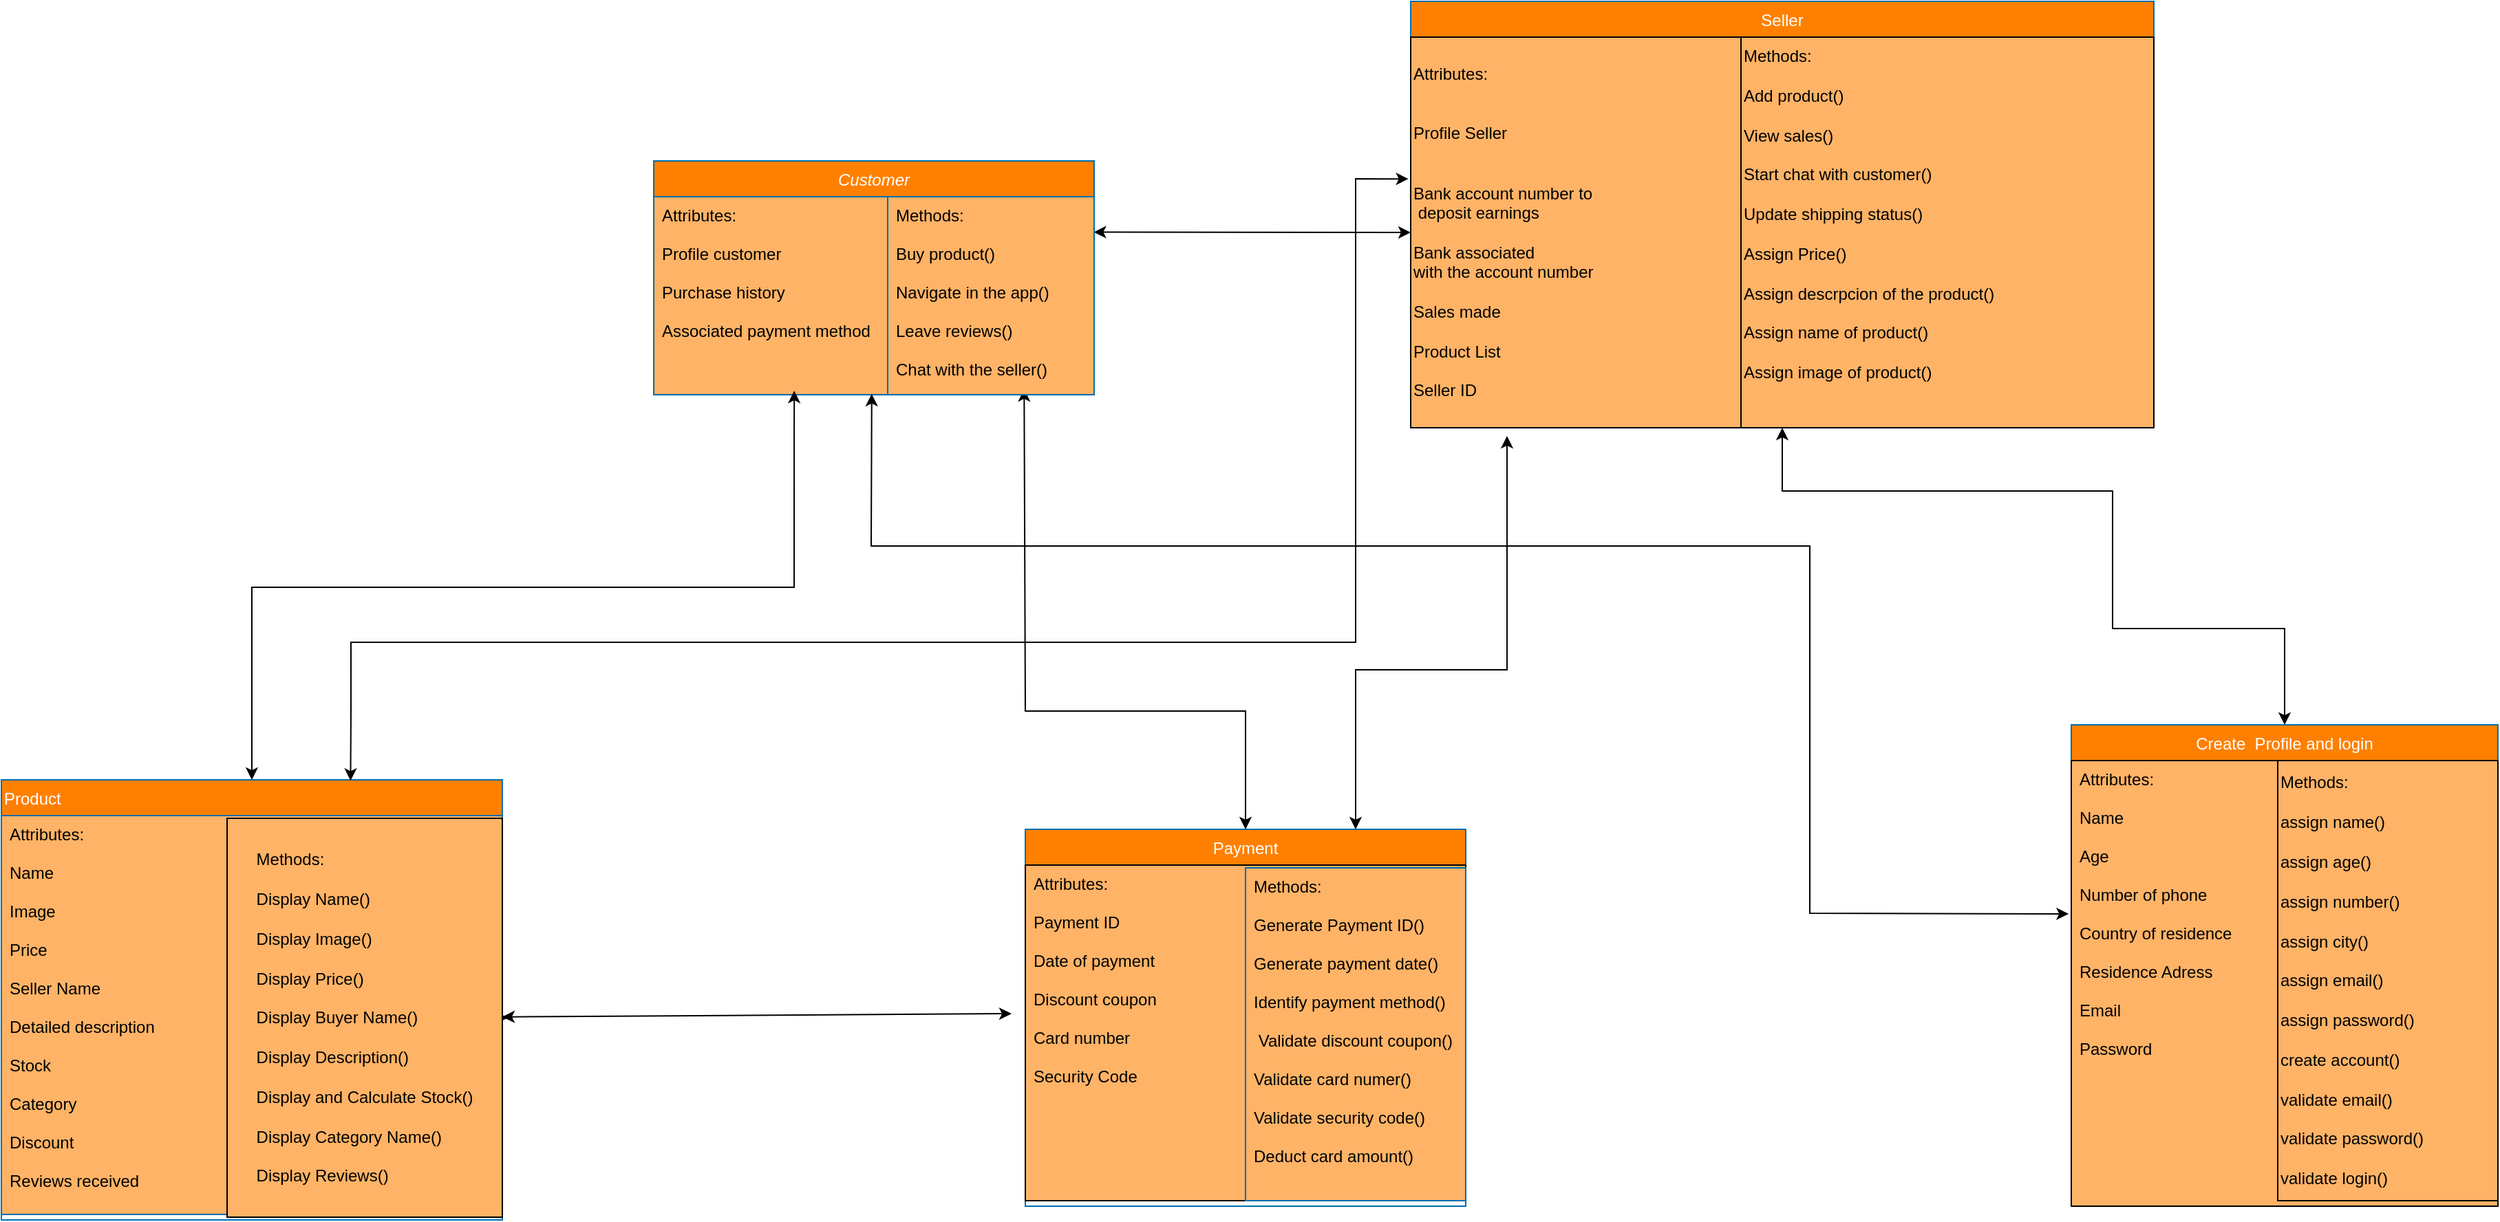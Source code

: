 <mxfile version="27.0.5">
  <diagram id="C5RBs43oDa-KdzZeNtuy" name="Page-1">
    <mxGraphModel dx="3125" dy="2511" grid="1" gridSize="10" guides="1" tooltips="1" connect="1" arrows="1" fold="1" page="1" pageScale="1" pageWidth="827" pageHeight="1169" background="light-dark(#FFFFFF,#FFFFFF)" math="0" shadow="0">
      <root>
        <mxCell id="WIyWlLk6GJQsqaUBKTNV-0" />
        <mxCell id="WIyWlLk6GJQsqaUBKTNV-1" parent="WIyWlLk6GJQsqaUBKTNV-0" />
        <mxCell id="zkfFHV4jXpPFQw0GAbJ--0" value="Customer" style="swimlane;fontStyle=2;align=center;verticalAlign=top;childLayout=stackLayout;horizontal=1;startSize=26;horizontalStack=0;resizeParent=1;resizeLast=0;collapsible=1;marginBottom=0;rounded=0;shadow=0;strokeWidth=1;fillColor=light-dark(#FF8000,#FF8000);strokeColor=light-dark(#006EAF,#000000);fontColor=#ffffff;" parent="WIyWlLk6GJQsqaUBKTNV-1" vertex="1">
          <mxGeometry x="-30" y="-240" width="320" height="170" as="geometry">
            <mxRectangle x="230" y="140" width="160" height="26" as="alternateBounds" />
          </mxGeometry>
        </mxCell>
        <mxCell id="zkfFHV4jXpPFQw0GAbJ--1" value="Attributes:&#xa;&#xa;Profile customer&#xa;&#xa;Purchase history&#xa;&#xa;Associated payment method&#xa;&#xa;&#xa;&#xa;&#xa;" style="text;align=left;verticalAlign=top;spacingLeft=4;spacingRight=4;overflow=hidden;rotatable=0;points=[[0,0.5],[1,0.5]];portConstraint=eastwest;fillColor=light-dark(#FFB366,#FFB366);strokeColor=light-dark(#006EAF,#000000);" parent="zkfFHV4jXpPFQw0GAbJ--0" vertex="1">
          <mxGeometry y="26" width="320" height="144" as="geometry" />
        </mxCell>
        <mxCell id="zkfFHV4jXpPFQw0GAbJ--6" value="Product" style="swimlane;fontStyle=0;align=left;verticalAlign=top;childLayout=stackLayout;horizontal=1;startSize=26;horizontalStack=0;resizeParent=1;resizeLast=0;collapsible=1;marginBottom=0;rounded=0;shadow=0;strokeWidth=1;fillColor=light-dark(#FF8000,#FF8000);fontColor=#ffffff;strokeColor=light-dark(#006EAF,#000000);" parent="WIyWlLk6GJQsqaUBKTNV-1" vertex="1">
          <mxGeometry x="-504" y="210" width="364" height="320" as="geometry">
            <mxRectangle x="130" y="380" width="160" height="26" as="alternateBounds" />
          </mxGeometry>
        </mxCell>
        <mxCell id="zkfFHV4jXpPFQw0GAbJ--7" value="Attributes:&#xa;&#xa;Name&#xa;&#xa;Image&#xa;&#xa;Price&#xa;&#xa;Seller Name&#xa;&#xa;Detailed description&#xa;&#xa;Stock &#xa;&#xa;Category&#xa;&#xa;Discount&#xa;&#xa;Reviews received&#xa;&#xa;&#xa;&#xa;&#xa;" style="text;align=left;verticalAlign=top;spacingLeft=4;spacingRight=4;overflow=hidden;rotatable=0;points=[[0,0.5],[1,0.5]];portConstraint=eastwest;fillColor=light-dark(#FFB366,#FFB366);strokeColor=light-dark(#006EAF,#000000);" parent="zkfFHV4jXpPFQw0GAbJ--6" vertex="1">
          <mxGeometry y="26" width="364" height="290" as="geometry" />
        </mxCell>
        <mxCell id="zkfFHV4jXpPFQw0GAbJ--13" value="Payment" style="swimlane;fontStyle=0;align=center;verticalAlign=top;childLayout=stackLayout;horizontal=1;startSize=26;horizontalStack=0;resizeParent=1;resizeLast=0;collapsible=1;marginBottom=0;rounded=0;shadow=0;strokeWidth=1;fillColor=light-dark(#FF8000,#FF8000);fontColor=#ffffff;strokeColor=light-dark(#006EAF,#000000);" parent="WIyWlLk6GJQsqaUBKTNV-1" vertex="1">
          <mxGeometry x="240" y="246" width="320" height="274" as="geometry">
            <mxRectangle x="340" y="380" width="170" height="26" as="alternateBounds" />
          </mxGeometry>
        </mxCell>
        <mxCell id="zkfFHV4jXpPFQw0GAbJ--14" value="Attributes:&#xa;&#xa;Payment ID &#xa;&#xa;Date of payment&#xa;&#xa;Discount coupon&#xa;&#xa;Card number&#xa;&#xa;Security Code" style="text;align=left;verticalAlign=top;spacingLeft=4;spacingRight=4;overflow=hidden;rotatable=0;points=[[0,0.5],[1,0.5]];portConstraint=eastwest;fillColor=light-dark(#FFB366,#FFB366);strokeColor=light-dark(#000000,#000000);" parent="zkfFHV4jXpPFQw0GAbJ--13" vertex="1">
          <mxGeometry y="26" width="320" height="244" as="geometry" />
        </mxCell>
        <mxCell id="zkfFHV4jXpPFQw0GAbJ--17" value="Seller" style="swimlane;fontStyle=0;align=center;verticalAlign=top;childLayout=stackLayout;horizontal=1;startSize=26;horizontalStack=0;resizeParent=1;resizeLast=0;collapsible=1;marginBottom=0;rounded=0;shadow=0;strokeWidth=1;fillColor=light-dark(#FF8000,#FF8000);strokeColor=light-dark(#006EAF,#000000);fontColor=#ffffff;" parent="WIyWlLk6GJQsqaUBKTNV-1" vertex="1">
          <mxGeometry x="520" y="-356" width="540" height="310" as="geometry">
            <mxRectangle x="550" y="140" width="160" height="26" as="alternateBounds" />
          </mxGeometry>
        </mxCell>
        <mxCell id="hMOmFAutKiFjXkRdDynN-48" value="" style="endArrow=classic;startArrow=classic;html=1;rounded=0;entryX=0.319;entryY=0.98;entryDx=0;entryDy=0;strokeColor=light-dark(#000000,#000000);exitX=0.5;exitY=0;exitDx=0;exitDy=0;entryPerimeter=0;fontColor=light-dark(#000000,#000000);" parent="WIyWlLk6GJQsqaUBKTNV-1" source="zkfFHV4jXpPFQw0GAbJ--6" target="zkfFHV4jXpPFQw0GAbJ--1" edge="1">
          <mxGeometry width="50" height="50" relative="1" as="geometry">
            <mxPoint x="160" y="310" as="sourcePoint" />
            <mxPoint x="140" y="320" as="targetPoint" />
            <Array as="points">
              <mxPoint x="-322" y="70" />
              <mxPoint x="72" y="70" />
            </Array>
          </mxGeometry>
        </mxCell>
        <mxCell id="hMOmFAutKiFjXkRdDynN-49" value="" style="endArrow=classic;startArrow=classic;html=1;rounded=0;exitX=0.998;exitY=0.179;exitDx=0;exitDy=0;exitPerimeter=0;strokeColor=light-dark(#000000,#000000);entryX=0;entryY=0.5;entryDx=0;entryDy=0;" parent="WIyWlLk6GJQsqaUBKTNV-1" source="zkfFHV4jXpPFQw0GAbJ--5" target="gZKawcKhAUTIa8w26TKA-3" edge="1">
          <mxGeometry width="50" height="50" relative="1" as="geometry">
            <mxPoint x="340" y="180" as="sourcePoint" />
            <mxPoint x="590" y="-89" as="targetPoint" />
            <Array as="points" />
          </mxGeometry>
        </mxCell>
        <mxCell id="hMOmFAutKiFjXkRdDynN-50" value="" style="endArrow=classic;startArrow=classic;html=1;rounded=0;entryX=-0.006;entryY=0.344;entryDx=0;entryDy=0;entryPerimeter=0;strokeColor=light-dark(#000000,#000000);exitX=0.495;exitY=0.996;exitDx=0;exitDy=0;exitPerimeter=0;fontColor=light-dark(#000000,#000000);curved=0;" parent="WIyWlLk6GJQsqaUBKTNV-1" source="zkfFHV4jXpPFQw0GAbJ--1" target="hMOmFAutKiFjXkRdDynN-60" edge="1">
          <mxGeometry width="50" height="50" relative="1" as="geometry">
            <mxPoint x="110" y="40" as="sourcePoint" />
            <mxPoint x="550" y="365" as="targetPoint" />
            <Array as="points">
              <mxPoint x="128" y="40" />
              <mxPoint x="810" y="40" />
              <mxPoint x="810" y="307" />
            </Array>
          </mxGeometry>
        </mxCell>
        <mxCell id="hMOmFAutKiFjXkRdDynN-51" value="" style="endArrow=classic;startArrow=classic;html=1;rounded=0;exitX=0.5;exitY=0;exitDx=0;exitDy=0;entryX=0.661;entryY=0.972;entryDx=0;entryDy=0;entryPerimeter=0;strokeColor=light-dark(#000000,#000000);" parent="WIyWlLk6GJQsqaUBKTNV-1" source="zkfFHV4jXpPFQw0GAbJ--13" target="zkfFHV4jXpPFQw0GAbJ--5" edge="1">
          <mxGeometry width="50" height="50" relative="1" as="geometry">
            <mxPoint x="230" y="280" as="sourcePoint" />
            <mxPoint x="190" y="230" as="targetPoint" />
            <Array as="points">
              <mxPoint x="400" y="160" />
              <mxPoint x="240" y="160" />
            </Array>
          </mxGeometry>
        </mxCell>
        <mxCell id="hMOmFAutKiFjXkRdDynN-56" value="" style="endArrow=classic;startArrow=classic;html=1;rounded=0;entryX=-0.007;entryY=0.363;entryDx=0;entryDy=0;entryPerimeter=0;strokeColor=light-dark(#000000,#000000);exitX=0.697;exitY=0.002;exitDx=0;exitDy=0;exitPerimeter=0;" parent="WIyWlLk6GJQsqaUBKTNV-1" source="zkfFHV4jXpPFQw0GAbJ--6" target="gZKawcKhAUTIa8w26TKA-3" edge="1">
          <mxGeometry width="50" height="50" relative="1" as="geometry">
            <mxPoint x="210" y="310" as="sourcePoint" />
            <mxPoint x="580" y="-30" as="targetPoint" />
            <Array as="points">
              <mxPoint x="-250" y="160" />
              <mxPoint x="-250" y="110" />
              <mxPoint y="110" />
              <mxPoint x="250" y="110" />
              <mxPoint x="480" y="110" />
              <mxPoint x="480" y="-188" />
              <mxPoint x="480" y="-227" />
            </Array>
          </mxGeometry>
        </mxCell>
        <mxCell id="hMOmFAutKiFjXkRdDynN-57" value="" style="endArrow=classic;startArrow=classic;html=1;rounded=0;strokeColor=light-dark(#000000,#000000);" parent="WIyWlLk6GJQsqaUBKTNV-1" edge="1" source="oq8trVzhFs2xCaBBPb9A-0">
          <mxGeometry width="50" height="50" relative="1" as="geometry">
            <mxPoint x="-136" y="383" as="sourcePoint" />
            <mxPoint x="230" y="380" as="targetPoint" />
          </mxGeometry>
        </mxCell>
        <mxCell id="hMOmFAutKiFjXkRdDynN-59" value="Create  Profile and login" style="swimlane;fontStyle=0;align=center;verticalAlign=top;childLayout=stackLayout;horizontal=1;startSize=26;horizontalStack=0;resizeParent=1;resizeLast=0;collapsible=1;marginBottom=0;rounded=0;shadow=0;strokeWidth=1;fillColor=light-dark(#FF8000,#FF8000);fontColor=#ffffff;strokeColor=light-dark(#006EAF,#000000);" parent="WIyWlLk6GJQsqaUBKTNV-1" vertex="1">
          <mxGeometry x="1000" y="170" width="310" height="350" as="geometry">
            <mxRectangle x="340" y="380" width="170" height="26" as="alternateBounds" />
          </mxGeometry>
        </mxCell>
        <mxCell id="hMOmFAutKiFjXkRdDynN-60" value="Attributes:&#xa;&#xa;Name&#xa;&#xa;Age&#xa;&#xa;Number of phone&#xa;&#xa;Country of residence&#xa;&#xa;Residence Adress&#xa;&#xa;Email&#xa;&#xa;Password&#xa;" style="text;align=left;verticalAlign=top;spacingLeft=4;spacingRight=4;overflow=hidden;rotatable=0;points=[[0,0.5],[1,0.5]];portConstraint=eastwest;fillColor=light-dark(#FFB366,#FFB366);strokeColor=light-dark(#000000,#000000);" parent="hMOmFAutKiFjXkRdDynN-59" vertex="1">
          <mxGeometry y="26" width="310" height="324" as="geometry" />
        </mxCell>
        <mxCell id="LvjqZHDxVW7alVzlWKOc-0" value="" style="endArrow=classic;startArrow=classic;html=1;rounded=0;entryX=0.5;entryY=1;entryDx=0;entryDy=0;exitX=0.5;exitY=0;exitDx=0;exitDy=0;strokeColor=light-dark(#000000,#000000);" parent="WIyWlLk6GJQsqaUBKTNV-1" source="hMOmFAutKiFjXkRdDynN-59" target="zkfFHV4jXpPFQw0GAbJ--17" edge="1">
          <mxGeometry width="50" height="50" relative="1" as="geometry">
            <mxPoint x="640" y="440" as="sourcePoint" />
            <mxPoint x="690" y="390" as="targetPoint" />
            <Array as="points">
              <mxPoint x="1155" y="100" />
              <mxPoint x="1030" y="100" />
              <mxPoint x="1030" />
              <mxPoint x="890" />
              <mxPoint x="790" />
            </Array>
          </mxGeometry>
        </mxCell>
        <mxCell id="ri72hVkq9TnGS-etohJp-11" style="edgeStyle=orthogonalEdgeStyle;rounded=0;orthogonalLoop=1;jettySize=auto;html=1;exitX=0.5;exitY=1;exitDx=0;exitDy=0;" parent="WIyWlLk6GJQsqaUBKTNV-1" edge="1">
          <mxGeometry relative="1" as="geometry">
            <mxPoint x="360" y="900" as="targetPoint" />
          </mxGeometry>
        </mxCell>
        <mxCell id="hMOmFAutKiFjXkRdDynN-70" value="&lt;div&gt;Methods:&lt;/div&gt;&lt;div&gt;&lt;br&gt;&lt;/div&gt;Add product()&amp;nbsp;&lt;div&gt;&lt;br&gt;View sales()&lt;/div&gt;&lt;div&gt;&lt;br&gt;Start chat with customer()&lt;/div&gt;&lt;div&gt;&lt;br&gt;&lt;/div&gt;&lt;div&gt;&lt;span style=&quot;background-color: transparent; color: light-dark(rgb(0, 0, 0), rgb(255, 255, 255));&quot;&gt;Update shipping status()&lt;/span&gt;&lt;/div&gt;&lt;div&gt;&lt;span style=&quot;background-color: transparent; color: light-dark(rgb(0, 0, 0), rgb(255, 255, 255));&quot;&gt;&lt;br&gt;&lt;/span&gt;&lt;/div&gt;&lt;div&gt;&lt;span style=&quot;background-color: transparent; color: light-dark(rgb(0, 0, 0), rgb(255, 255, 255));&quot;&gt;Assign Price()&amp;nbsp;&lt;/span&gt;&lt;/div&gt;&lt;div&gt;&lt;br&gt;&lt;/div&gt;&lt;div&gt;Assign descrpcion of the product()&lt;/div&gt;&lt;div&gt;&lt;br&gt;&lt;/div&gt;&lt;div&gt;Assign name of product()&lt;/div&gt;&lt;div&gt;&lt;br&gt;&lt;/div&gt;&lt;div&gt;Assign image of product()&lt;/div&gt;&lt;div&gt;&lt;span style=&quot;background-color: transparent; color: light-dark(rgb(0, 0, 0), rgb(255, 255, 255));&quot;&gt;&lt;br&gt;&lt;/span&gt;&lt;/div&gt;" style="text;whiteSpace=wrap;html=1;fillColor=light-dark(#FFB366,#FFB366);strokeColor=light-dark(#000000,#000000);" parent="WIyWlLk6GJQsqaUBKTNV-1" vertex="1">
          <mxGeometry x="760" y="-330" width="300" height="284" as="geometry" />
        </mxCell>
        <mxCell id="hMOmFAutKiFjXkRdDynN-62" value="Methods:&lt;div&gt;&lt;br&gt;&lt;/div&gt;&lt;div&gt;&lt;div&gt;assign name()&lt;/div&gt;&lt;div&gt;&lt;br&gt;&lt;/div&gt;&lt;div&gt;assign age()&lt;/div&gt;&lt;div&gt;&lt;br&gt;&lt;/div&gt;&lt;div&gt;assign number()&lt;/div&gt;&lt;div&gt;&lt;br&gt;&lt;/div&gt;&lt;div&gt;assign city()&lt;/div&gt;&lt;div&gt;&lt;br&gt;&lt;/div&gt;&lt;div&gt;assign email()&lt;/div&gt;&lt;div&gt;&lt;br&gt;&lt;/div&gt;&lt;div&gt;assign password()&lt;/div&gt;&lt;div&gt;&lt;br&gt;&lt;/div&gt;&lt;div&gt;create account()&lt;/div&gt;&lt;div&gt;&lt;br&gt;&lt;/div&gt;&lt;div&gt;validate email()&lt;/div&gt;&lt;div&gt;&lt;br&gt;&lt;/div&gt;&lt;div&gt;validate password()&lt;/div&gt;&lt;div&gt;&lt;br&gt;&lt;/div&gt;&lt;div&gt;validate login()&lt;/div&gt;&lt;/div&gt;" style="text;html=1;align=left;verticalAlign=middle;resizable=0;points=[];autosize=1;strokeColor=light-dark(#000000,#000000);fillColor=light-dark(#FFB366,#FFB366);fillStyle=solid;" parent="WIyWlLk6GJQsqaUBKTNV-1" vertex="1">
          <mxGeometry x="1150" y="196" width="160" height="320" as="geometry" />
        </mxCell>
        <mxCell id="ri72hVkq9TnGS-etohJp-10" value="Methods:&#xa;&#xa;Generate Payment ID() &#xa;&#xa;Generate payment date()&#xa;&#xa;Identify payment method()&#xa;&#xa; Validate discount coupon()&#xa;&#xa;Validate card numer()&#xa;&#xa;Validate security code()&#xa;&#xa;Deduct card amount()" style="text;align=left;verticalAlign=top;spacingLeft=4;spacingRight=4;overflow=hidden;rotatable=0;points=[[0,0.5],[1,0.5]];portConstraint=eastwest;fillColor=light-dark(#FFB366,#FFB366);strokeColor=light-dark(#006EAF,#000000);" parent="WIyWlLk6GJQsqaUBKTNV-1" vertex="1">
          <mxGeometry x="400" y="274" width="160" height="242" as="geometry" />
        </mxCell>
        <mxCell id="zkfFHV4jXpPFQw0GAbJ--5" value="Methods:&#xa;&#xa;Buy product()&#xa;&#xa;Navigate in the app()&#xa;&#xa;Leave reviews()&#xa;&#xa;Chat with the seller()&#xa;&#xa;" style="text;align=left;verticalAlign=top;spacingLeft=4;spacingRight=4;overflow=hidden;rotatable=0;points=[[0,0.5],[1,0.5]];portConstraint=eastwest;fillColor=light-dark(#FFB366,#FFB366);strokeColor=light-dark(#006EAF,#000000);fontColor=light-dark(#000000,#000000);" parent="WIyWlLk6GJQsqaUBKTNV-1" vertex="1">
          <mxGeometry x="140" y="-214" width="150" height="144" as="geometry" />
        </mxCell>
        <mxCell id="om2x-9I_dzPGqy-Gi9u0-2" value="" style="endArrow=classic;startArrow=classic;html=1;rounded=0;exitX=1;exitY=0.112;exitDx=0;exitDy=0;exitPerimeter=0;strokeColor=light-dark(#006EAF,#000000);" parent="WIyWlLk6GJQsqaUBKTNV-1" source="zkfFHV4jXpPFQw0GAbJ--1" target="zkfFHV4jXpPFQw0GAbJ--5" edge="1">
          <mxGeometry width="50" height="50" relative="1" as="geometry">
            <mxPoint x="290" y="-198" as="sourcePoint" />
            <mxPoint x="590" y="-89" as="targetPoint" />
            <Array as="points" />
          </mxGeometry>
        </mxCell>
        <mxCell id="gZKawcKhAUTIa8w26TKA-3" value="Attributes:&lt;div&gt;&lt;br&gt;&lt;/div&gt;&lt;div&gt;&lt;br&gt;&lt;/div&gt;&lt;div&gt;Profile Seller&lt;/div&gt;&lt;div&gt;&lt;br&gt;&lt;/div&gt;&lt;div&gt;&lt;br&gt;&lt;/div&gt;&lt;div&gt;&lt;span style=&quot;text-wrap-mode: nowrap;&quot;&gt;Bank account number to&lt;/span&gt;&lt;br style=&quot;padding: 0px; margin: 0px; text-wrap-mode: nowrap;&quot;&gt;&lt;span style=&quot;text-wrap-mode: nowrap;&quot;&gt;&amp;nbsp;deposit earnings&lt;/span&gt;&lt;/div&gt;&lt;div&gt;&lt;br&gt;&lt;/div&gt;&lt;div&gt;&lt;span style=&quot;text-wrap-mode: nowrap;&quot;&gt;Bank associated&amp;nbsp;&lt;/span&gt;&lt;br style=&quot;padding: 0px; margin: 0px; text-wrap-mode: nowrap;&quot;&gt;&lt;span style=&quot;text-wrap-mode: nowrap;&quot;&gt;with the account number&lt;/span&gt;&lt;/div&gt;&lt;div&gt;&lt;span style=&quot;text-wrap-mode: nowrap;&quot;&gt;&lt;br&gt;&lt;/span&gt;&lt;/div&gt;&lt;div&gt;Sales made&lt;span style=&quot;text-wrap-mode: nowrap;&quot;&gt;&lt;/span&gt;&lt;/div&gt;&lt;div&gt;&lt;br&gt;&lt;/div&gt;&lt;div&gt;&lt;span style=&quot;text-wrap-mode: nowrap;&quot;&gt;Product List&lt;/span&gt;&lt;/div&gt;&lt;div&gt;&lt;span style=&quot;text-wrap-mode: nowrap;&quot;&gt;&lt;br&gt;&lt;/span&gt;&lt;/div&gt;&lt;div&gt;&lt;span style=&quot;text-wrap-mode: nowrap;&quot;&gt;Seller ID&lt;/span&gt;&lt;/div&gt;" style="text;html=1;align=left;verticalAlign=middle;whiteSpace=wrap;rounded=0;fillColor=light-dark(#FFB366,#FFB366);strokeColor=light-dark(#000000,#000000);" parent="WIyWlLk6GJQsqaUBKTNV-1" vertex="1">
          <mxGeometry x="520" y="-330" width="240" height="284" as="geometry" />
        </mxCell>
        <mxCell id="6VVaGDxUbJur0b0IJhCP-1" value="" style="endArrow=classic;startArrow=classic;html=1;rounded=0;exitX=0.75;exitY=0;exitDx=0;exitDy=0;strokeColor=light-dark(#000000,#000000);curved=0;" parent="WIyWlLk6GJQsqaUBKTNV-1" source="zkfFHV4jXpPFQw0GAbJ--13" edge="1">
          <mxGeometry width="50" height="50" relative="1" as="geometry">
            <mxPoint x="791" y="300" as="sourcePoint" />
            <mxPoint x="590" y="-40" as="targetPoint" />
            <Array as="points">
              <mxPoint x="480" y="130" />
              <mxPoint x="590" y="130" />
            </Array>
          </mxGeometry>
        </mxCell>
        <mxCell id="oq8trVzhFs2xCaBBPb9A-1" value="" style="endArrow=classic;startArrow=classic;html=1;rounded=0;strokeColor=light-dark(#000000,#000000);" edge="1" parent="WIyWlLk6GJQsqaUBKTNV-1" target="oq8trVzhFs2xCaBBPb9A-0">
          <mxGeometry width="50" height="50" relative="1" as="geometry">
            <mxPoint x="-136" y="383" as="sourcePoint" />
            <mxPoint x="230" y="380" as="targetPoint" />
          </mxGeometry>
        </mxCell>
        <mxCell id="oq8trVzhFs2xCaBBPb9A-0" value="&lt;div style=&quot;text-align: left; text-wrap-mode: nowrap;&quot;&gt;Methods:&lt;/div&gt;&lt;div style=&quot;text-align: left; text-wrap-mode: nowrap;&quot;&gt;&amp;nbsp;&lt;/div&gt;&lt;div style=&quot;text-align: left; text-wrap-mode: nowrap;&quot;&gt;Display Name()&lt;/div&gt;&lt;div style=&quot;text-align: left; text-wrap-mode: nowrap;&quot;&gt;&lt;span style=&quot;background-color: transparent; color: light-dark(rgb(0, 0, 0), rgb(255, 255, 255));&quot;&gt;&lt;br&gt;&lt;/span&gt;&lt;/div&gt;&lt;div style=&quot;text-align: left; text-wrap-mode: nowrap;&quot;&gt;&lt;span style=&quot;background-color: transparent; color: light-dark(rgb(0, 0, 0), rgb(255, 255, 255));&quot;&gt;Display Image()&lt;/span&gt;&lt;/div&gt;&lt;div style=&quot;text-align: left; text-wrap-mode: nowrap;&quot;&gt;&lt;br&gt;&lt;/div&gt;&lt;div style=&quot;text-align: left; text-wrap-mode: nowrap;&quot;&gt;Display Price()&lt;/div&gt;&lt;div style=&quot;text-align: left; text-wrap-mode: nowrap;&quot;&gt;&lt;br&gt;&lt;/div&gt;&lt;div style=&quot;text-align: left; text-wrap-mode: nowrap;&quot;&gt;Display Buyer Name()&lt;/div&gt;&lt;div style=&quot;text-align: left; text-wrap-mode: nowrap;&quot;&gt;&lt;br&gt;&lt;/div&gt;&lt;div style=&quot;text-align: left; text-wrap-mode: nowrap;&quot;&gt;Display Description()&lt;/div&gt;&lt;div style=&quot;text-align: left; text-wrap-mode: nowrap;&quot;&gt;&lt;br&gt;&lt;/div&gt;&lt;div style=&quot;text-align: left; text-wrap-mode: nowrap;&quot;&gt;&lt;span style=&quot;background-color: transparent; color: light-dark(rgb(0, 0, 0), rgb(255, 255, 255));&quot;&gt;Display and Calculate Stock()&lt;/span&gt;&lt;/div&gt;&lt;div style=&quot;text-align: left; text-wrap-mode: nowrap;&quot;&gt;&lt;br&gt;&lt;/div&gt;&lt;div style=&quot;text-align: left; text-wrap-mode: nowrap;&quot;&gt;Display Category Name()&lt;/div&gt;&lt;div style=&quot;text-align: left; text-wrap-mode: nowrap;&quot;&gt;&lt;br&gt;&lt;/div&gt;&lt;div style=&quot;text-align: left; text-wrap-mode: nowrap;&quot;&gt;Display Reviews()&lt;/div&gt;" style="text;html=1;align=center;verticalAlign=middle;whiteSpace=wrap;rounded=0;fillColor=light-dark(#FFB366,#FFB366);strokeColor=light-dark(#000000,#000000);" vertex="1" parent="WIyWlLk6GJQsqaUBKTNV-1">
          <mxGeometry x="-340" y="238" width="200" height="290" as="geometry" />
        </mxCell>
      </root>
    </mxGraphModel>
  </diagram>
</mxfile>
